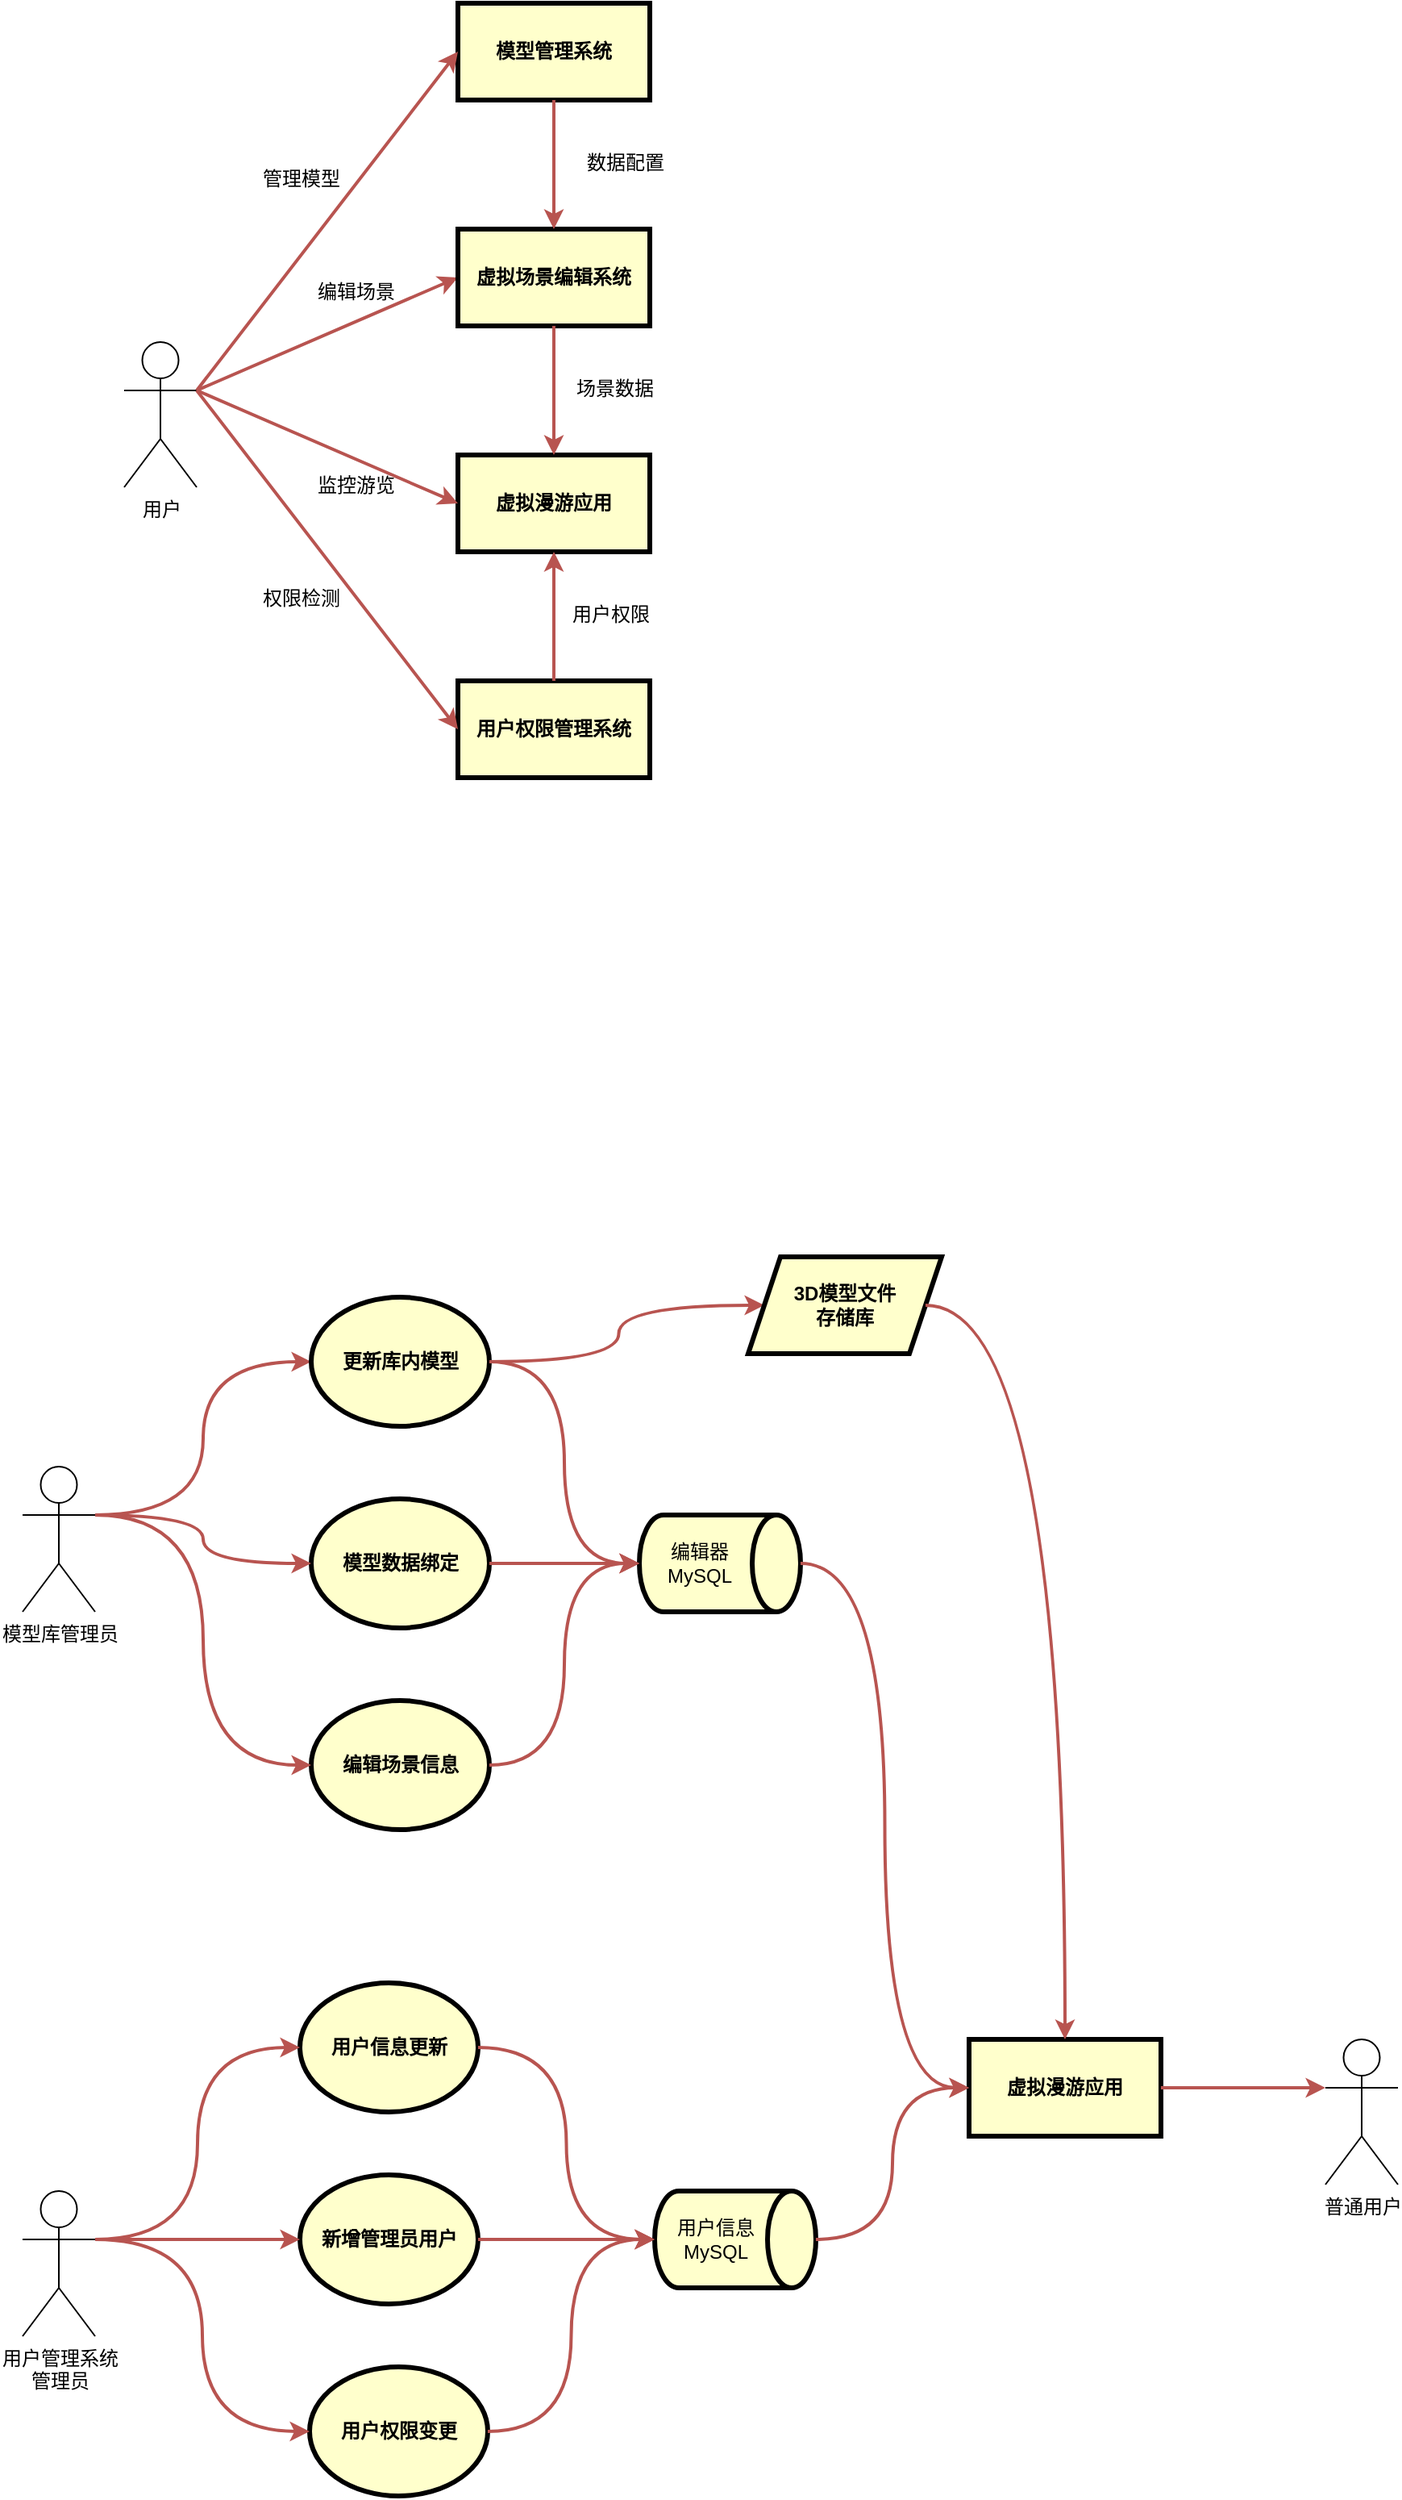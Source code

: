 <mxfile version="22.0.8" type="github">
  <diagram name="Page-1" id="c7558073-3199-34d8-9f00-42111426c3f3">
    <mxGraphModel dx="1687" dy="2107" grid="0" gridSize="10" guides="1" tooltips="1" connect="1" arrows="1" fold="1" page="1" pageScale="1" pageWidth="826" pageHeight="1169" background="none" math="0" shadow="0">
      <root>
        <mxCell id="0" />
        <mxCell id="1" parent="0" />
        <mxCell id="uBJoYxO8X4Ivg8I1XI1R-100" style="rounded=0;orthogonalLoop=1;jettySize=auto;html=1;exitX=1;exitY=0.333;exitDx=0;exitDy=0;entryX=0;entryY=0.5;entryDx=0;entryDy=0;strokeWidth=2;fillColor=#f8cecc;strokeColor=#b85450;exitPerimeter=0;" edge="1" parent="1" source="uBJoYxO8X4Ivg8I1XI1R-101" target="uBJoYxO8X4Ivg8I1XI1R-103">
          <mxGeometry relative="1" as="geometry">
            <mxPoint x="272" y="-321" as="sourcePoint" />
            <mxPoint x="428" y="-591" as="targetPoint" />
          </mxGeometry>
        </mxCell>
        <mxCell id="uBJoYxO8X4Ivg8I1XI1R-101" value="用户&lt;br&gt;" style="shape=umlActor;verticalLabelPosition=bottom;verticalAlign=top;html=1;outlineConnect=0;" vertex="1" parent="1">
          <mxGeometry x="181" y="-541" width="45" height="90" as="geometry" />
        </mxCell>
        <mxCell id="uBJoYxO8X4Ivg8I1XI1R-103" value="虚拟场景编辑系统" style="whiteSpace=wrap;align=center;verticalAlign=middle;fontStyle=1;strokeWidth=3;fillColor=#FFFFCC" vertex="1" parent="1">
          <mxGeometry x="388" y="-611" width="119" height="60" as="geometry" />
        </mxCell>
        <mxCell id="uBJoYxO8X4Ivg8I1XI1R-104" value="虚拟漫游应用" style="whiteSpace=wrap;align=center;verticalAlign=middle;fontStyle=1;strokeWidth=3;fillColor=#FFFFCC" vertex="1" parent="1">
          <mxGeometry x="388" y="-471" width="119" height="60" as="geometry" />
        </mxCell>
        <mxCell id="uBJoYxO8X4Ivg8I1XI1R-105" value="用户权限管理系统" style="whiteSpace=wrap;align=center;verticalAlign=middle;fontStyle=1;strokeWidth=3;fillColor=#FFFFCC" vertex="1" parent="1">
          <mxGeometry x="388" y="-331" width="119" height="60" as="geometry" />
        </mxCell>
        <mxCell id="uBJoYxO8X4Ivg8I1XI1R-106" value="模型管理系统" style="whiteSpace=wrap;align=center;verticalAlign=middle;fontStyle=1;strokeWidth=3;fillColor=#FFFFCC" vertex="1" parent="1">
          <mxGeometry x="388" y="-751" width="119" height="60" as="geometry" />
        </mxCell>
        <mxCell id="uBJoYxO8X4Ivg8I1XI1R-107" style="rounded=0;orthogonalLoop=1;jettySize=auto;html=1;exitX=1;exitY=0.333;exitDx=0;exitDy=0;entryX=0;entryY=0.5;entryDx=0;entryDy=0;strokeWidth=2;fillColor=#f8cecc;strokeColor=#b85450;exitPerimeter=0;" edge="1" parent="1" source="uBJoYxO8X4Ivg8I1XI1R-101" target="uBJoYxO8X4Ivg8I1XI1R-104">
          <mxGeometry relative="1" as="geometry">
            <mxPoint x="287" y="-501" as="sourcePoint" />
            <mxPoint x="398" y="-571" as="targetPoint" />
          </mxGeometry>
        </mxCell>
        <mxCell id="uBJoYxO8X4Ivg8I1XI1R-108" style="rounded=0;orthogonalLoop=1;jettySize=auto;html=1;exitX=1;exitY=0.333;exitDx=0;exitDy=0;entryX=0;entryY=0.5;entryDx=0;entryDy=0;strokeWidth=2;fillColor=#f8cecc;strokeColor=#b85450;exitPerimeter=0;" edge="1" parent="1" source="uBJoYxO8X4Ivg8I1XI1R-101" target="uBJoYxO8X4Ivg8I1XI1R-105">
          <mxGeometry relative="1" as="geometry">
            <mxPoint x="287" y="-501" as="sourcePoint" />
            <mxPoint x="398" y="-431" as="targetPoint" />
          </mxGeometry>
        </mxCell>
        <mxCell id="uBJoYxO8X4Ivg8I1XI1R-109" style="rounded=0;orthogonalLoop=1;jettySize=auto;html=1;exitX=1;exitY=0.333;exitDx=0;exitDy=0;entryX=0;entryY=0.5;entryDx=0;entryDy=0;strokeWidth=2;fillColor=#f8cecc;strokeColor=#b85450;exitPerimeter=0;" edge="1" parent="1" source="uBJoYxO8X4Ivg8I1XI1R-101" target="uBJoYxO8X4Ivg8I1XI1R-106">
          <mxGeometry relative="1" as="geometry">
            <mxPoint x="287" y="-501" as="sourcePoint" />
            <mxPoint x="398" y="-291" as="targetPoint" />
          </mxGeometry>
        </mxCell>
        <mxCell id="uBJoYxO8X4Ivg8I1XI1R-111" style="edgeStyle=orthogonalEdgeStyle;rounded=0;orthogonalLoop=1;jettySize=auto;html=1;exitX=0.5;exitY=1;exitDx=0;exitDy=0;entryX=0.5;entryY=0;entryDx=0;entryDy=0;curved=1;strokeWidth=2;fillColor=#f8cecc;strokeColor=#b85450;" edge="1" parent="1" source="uBJoYxO8X4Ivg8I1XI1R-106" target="uBJoYxO8X4Ivg8I1XI1R-103">
          <mxGeometry relative="1" as="geometry">
            <mxPoint x="287" y="-501" as="sourcePoint" />
            <mxPoint x="398" y="-711" as="targetPoint" />
          </mxGeometry>
        </mxCell>
        <mxCell id="uBJoYxO8X4Ivg8I1XI1R-112" style="edgeStyle=orthogonalEdgeStyle;rounded=0;orthogonalLoop=1;jettySize=auto;html=1;exitX=0.5;exitY=1;exitDx=0;exitDy=0;entryX=0.5;entryY=0;entryDx=0;entryDy=0;curved=1;strokeWidth=2;fillColor=#f8cecc;strokeColor=#b85450;" edge="1" parent="1" source="uBJoYxO8X4Ivg8I1XI1R-103" target="uBJoYxO8X4Ivg8I1XI1R-104">
          <mxGeometry relative="1" as="geometry">
            <mxPoint x="297" y="-491" as="sourcePoint" />
            <mxPoint x="408" y="-701" as="targetPoint" />
          </mxGeometry>
        </mxCell>
        <mxCell id="uBJoYxO8X4Ivg8I1XI1R-113" style="edgeStyle=orthogonalEdgeStyle;rounded=0;orthogonalLoop=1;jettySize=auto;html=1;exitX=0.5;exitY=0;exitDx=0;exitDy=0;entryX=0.5;entryY=1;entryDx=0;entryDy=0;curved=1;strokeWidth=2;fillColor=#f8cecc;strokeColor=#b85450;" edge="1" parent="1" source="uBJoYxO8X4Ivg8I1XI1R-105" target="uBJoYxO8X4Ivg8I1XI1R-104">
          <mxGeometry relative="1" as="geometry">
            <mxPoint x="307" y="-481" as="sourcePoint" />
            <mxPoint x="418" y="-691" as="targetPoint" />
          </mxGeometry>
        </mxCell>
        <mxCell id="uBJoYxO8X4Ivg8I1XI1R-114" value="用户权限" style="text;spacingTop=-5;align=center" vertex="1" parent="1">
          <mxGeometry x="468.0" y="-381" width="30" height="20" as="geometry" />
        </mxCell>
        <mxCell id="uBJoYxO8X4Ivg8I1XI1R-116" value="场景数据" style="text;spacingTop=-5;align=center" vertex="1" parent="1">
          <mxGeometry x="470.5" y="-521" width="30" height="20" as="geometry" />
        </mxCell>
        <mxCell id="uBJoYxO8X4Ivg8I1XI1R-117" value="数据配置" style="text;spacingTop=-5;align=center" vertex="1" parent="1">
          <mxGeometry x="477.0" y="-661" width="30" height="20" as="geometry" />
        </mxCell>
        <mxCell id="uBJoYxO8X4Ivg8I1XI1R-118" value="管理模型" style="text;spacingTop=-5;align=center" vertex="1" parent="1">
          <mxGeometry x="276.0" y="-651" width="30" height="20" as="geometry" />
        </mxCell>
        <mxCell id="uBJoYxO8X4Ivg8I1XI1R-119" value="编辑场景" style="text;spacingTop=-5;align=center" vertex="1" parent="1">
          <mxGeometry x="310.0" y="-581" width="30" height="20" as="geometry" />
        </mxCell>
        <mxCell id="uBJoYxO8X4Ivg8I1XI1R-120" value="监控游览" style="text;spacingTop=-5;align=center" vertex="1" parent="1">
          <mxGeometry x="310.0" y="-461" width="30" height="20" as="geometry" />
        </mxCell>
        <mxCell id="uBJoYxO8X4Ivg8I1XI1R-121" value="权限检测" style="text;spacingTop=-5;align=center" vertex="1" parent="1">
          <mxGeometry x="276.0" y="-391" width="30" height="20" as="geometry" />
        </mxCell>
        <mxCell id="uBJoYxO8X4Ivg8I1XI1R-148" value="模型库管理员" style="shape=umlActor;verticalLabelPosition=bottom;verticalAlign=top;html=1;outlineConnect=0;" vertex="1" parent="1">
          <mxGeometry x="118" y="156" width="45" height="90" as="geometry" />
        </mxCell>
        <mxCell id="uBJoYxO8X4Ivg8I1XI1R-149" style="edgeStyle=orthogonalEdgeStyle;rounded=0;orthogonalLoop=1;jettySize=auto;html=1;exitX=1;exitY=0.333;exitDx=0;exitDy=0;entryX=0;entryY=0.5;entryDx=0;entryDy=0;strokeWidth=2;fillColor=#f8cecc;strokeColor=#b85450;exitPerimeter=0;curved=1;" edge="1" parent="1" source="uBJoYxO8X4Ivg8I1XI1R-148" target="uBJoYxO8X4Ivg8I1XI1R-152">
          <mxGeometry relative="1" as="geometry">
            <mxPoint x="301" y="187" as="sourcePoint" />
            <mxPoint x="305" y="115.0" as="targetPoint" />
          </mxGeometry>
        </mxCell>
        <mxCell id="uBJoYxO8X4Ivg8I1XI1R-152" value="更新库内模型" style="ellipse;whiteSpace=wrap;html=1;fillColor=#FFFFCC;fontStyle=1;strokeWidth=3;" vertex="1" parent="1">
          <mxGeometry x="297" y="51" width="110.5" height="80" as="geometry" />
        </mxCell>
        <mxCell id="uBJoYxO8X4Ivg8I1XI1R-154" value="编辑场景信息" style="ellipse;whiteSpace=wrap;html=1;fillColor=#FFFFCC;fontStyle=1;strokeWidth=3;" vertex="1" parent="1">
          <mxGeometry x="297" y="301" width="110.5" height="80" as="geometry" />
        </mxCell>
        <mxCell id="uBJoYxO8X4Ivg8I1XI1R-156" style="edgeStyle=orthogonalEdgeStyle;rounded=0;orthogonalLoop=1;jettySize=auto;html=1;exitX=1;exitY=0.333;exitDx=0;exitDy=0;entryX=0;entryY=0.5;entryDx=0;entryDy=0;strokeWidth=2;fillColor=#f8cecc;strokeColor=#b85450;exitPerimeter=0;curved=1;" edge="1" parent="1" source="uBJoYxO8X4Ivg8I1XI1R-148" target="uBJoYxO8X4Ivg8I1XI1R-154">
          <mxGeometry relative="1" as="geometry">
            <mxPoint x="169" y="206" as="sourcePoint" />
            <mxPoint x="316" y="92" as="targetPoint" />
          </mxGeometry>
        </mxCell>
        <mxCell id="uBJoYxO8X4Ivg8I1XI1R-157" value="模型数据绑定" style="ellipse;whiteSpace=wrap;html=1;fillColor=#FFFFCC;fontStyle=1;strokeWidth=3;" vertex="1" parent="1">
          <mxGeometry x="297" y="176" width="110.5" height="80" as="geometry" />
        </mxCell>
        <mxCell id="uBJoYxO8X4Ivg8I1XI1R-158" style="edgeStyle=orthogonalEdgeStyle;rounded=0;orthogonalLoop=1;jettySize=auto;html=1;exitX=1;exitY=0.333;exitDx=0;exitDy=0;entryX=0;entryY=0.5;entryDx=0;entryDy=0;strokeWidth=2;fillColor=#f8cecc;strokeColor=#b85450;exitPerimeter=0;curved=1;" edge="1" parent="1" source="uBJoYxO8X4Ivg8I1XI1R-148" target="uBJoYxO8X4Ivg8I1XI1R-157">
          <mxGeometry relative="1" as="geometry">
            <mxPoint x="169" y="206" as="sourcePoint" />
            <mxPoint x="310" y="216" as="targetPoint" />
          </mxGeometry>
        </mxCell>
        <mxCell id="uBJoYxO8X4Ivg8I1XI1R-159" style="edgeStyle=orthogonalEdgeStyle;rounded=0;orthogonalLoop=1;jettySize=auto;html=1;exitX=1;exitY=0.5;exitDx=0;exitDy=0;strokeWidth=2;fillColor=#f8cecc;strokeColor=#b85450;curved=1;entryX=0;entryY=0.5;entryDx=0;entryDy=0;" edge="1" parent="1" source="uBJoYxO8X4Ivg8I1XI1R-152" target="uBJoYxO8X4Ivg8I1XI1R-161">
          <mxGeometry relative="1" as="geometry">
            <mxPoint x="169" y="206" as="sourcePoint" />
            <mxPoint x="536" y="150" as="targetPoint" />
          </mxGeometry>
        </mxCell>
        <mxCell id="uBJoYxO8X4Ivg8I1XI1R-161" value="3D模型文件&lt;br&gt;存储库" style="shape=parallelogram;perimeter=parallelogramPerimeter;whiteSpace=wrap;html=1;fixedSize=1;fillColor=#FFFFCC;fontStyle=1;strokeWidth=3;" vertex="1" parent="1">
          <mxGeometry x="568" y="26" width="120" height="60" as="geometry" />
        </mxCell>
        <mxCell id="uBJoYxO8X4Ivg8I1XI1R-166" value="编辑器&lt;br&gt;MySQL" style="shape=cylinder3;whiteSpace=wrap;html=1;boundedLbl=1;backgroundOutline=1;size=15;direction=south;strokeWidth=3;fillColor=#FFFFCC;" vertex="1" parent="1">
          <mxGeometry x="500.5" y="186" width="100" height="60" as="geometry" />
        </mxCell>
        <mxCell id="uBJoYxO8X4Ivg8I1XI1R-167" style="edgeStyle=orthogonalEdgeStyle;rounded=0;orthogonalLoop=1;jettySize=auto;html=1;exitX=1;exitY=0.5;exitDx=0;exitDy=0;strokeWidth=2;fillColor=#f8cecc;strokeColor=#b85450;curved=1;entryX=0.5;entryY=1;entryDx=0;entryDy=0;entryPerimeter=0;" edge="1" parent="1" source="uBJoYxO8X4Ivg8I1XI1R-152" target="uBJoYxO8X4Ivg8I1XI1R-166">
          <mxGeometry relative="1" as="geometry">
            <mxPoint x="418" y="101" as="sourcePoint" />
            <mxPoint x="555" y="62" as="targetPoint" />
          </mxGeometry>
        </mxCell>
        <mxCell id="uBJoYxO8X4Ivg8I1XI1R-168" style="edgeStyle=orthogonalEdgeStyle;rounded=0;orthogonalLoop=1;jettySize=auto;html=1;exitX=1;exitY=0.5;exitDx=0;exitDy=0;strokeWidth=2;fillColor=#f8cecc;strokeColor=#b85450;curved=1;entryX=0.5;entryY=1;entryDx=0;entryDy=0;entryPerimeter=0;" edge="1" parent="1" source="uBJoYxO8X4Ivg8I1XI1R-157" target="uBJoYxO8X4Ivg8I1XI1R-166">
          <mxGeometry relative="1" as="geometry">
            <mxPoint x="418" y="101" as="sourcePoint" />
            <mxPoint x="532" y="259" as="targetPoint" />
          </mxGeometry>
        </mxCell>
        <mxCell id="uBJoYxO8X4Ivg8I1XI1R-169" style="edgeStyle=orthogonalEdgeStyle;rounded=0;orthogonalLoop=1;jettySize=auto;html=1;exitX=1;exitY=0.5;exitDx=0;exitDy=0;strokeWidth=2;fillColor=#f8cecc;strokeColor=#b85450;curved=1;entryX=0.5;entryY=1;entryDx=0;entryDy=0;entryPerimeter=0;" edge="1" parent="1" source="uBJoYxO8X4Ivg8I1XI1R-154" target="uBJoYxO8X4Ivg8I1XI1R-166">
          <mxGeometry relative="1" as="geometry">
            <mxPoint x="418" y="226" as="sourcePoint" />
            <mxPoint x="532" y="259" as="targetPoint" />
          </mxGeometry>
        </mxCell>
        <mxCell id="uBJoYxO8X4Ivg8I1XI1R-170" value="用户管理系统&lt;br&gt;管理员" style="shape=umlActor;verticalLabelPosition=bottom;verticalAlign=top;html=1;outlineConnect=0;" vertex="1" parent="1">
          <mxGeometry x="118" y="605" width="45" height="90" as="geometry" />
        </mxCell>
        <mxCell id="uBJoYxO8X4Ivg8I1XI1R-171" value="虚拟漫游应用" style="whiteSpace=wrap;align=center;verticalAlign=middle;fontStyle=1;strokeWidth=3;fillColor=#FFFFCC" vertex="1" parent="1">
          <mxGeometry x="705" y="511" width="119" height="60" as="geometry" />
        </mxCell>
        <mxCell id="uBJoYxO8X4Ivg8I1XI1R-172" value="普通用户" style="shape=umlActor;verticalLabelPosition=bottom;verticalAlign=top;html=1;outlineConnect=0;" vertex="1" parent="1">
          <mxGeometry x="926" y="511" width="45" height="90" as="geometry" />
        </mxCell>
        <mxCell id="uBJoYxO8X4Ivg8I1XI1R-173" style="edgeStyle=orthogonalEdgeStyle;rounded=0;orthogonalLoop=1;jettySize=auto;html=1;exitX=1;exitY=0.5;exitDx=0;exitDy=0;strokeWidth=2;fillColor=#f8cecc;strokeColor=#b85450;curved=1;entryX=0;entryY=0.333;entryDx=0;entryDy=0;entryPerimeter=0;" edge="1" parent="1" source="uBJoYxO8X4Ivg8I1XI1R-171" target="uBJoYxO8X4Ivg8I1XI1R-172">
          <mxGeometry relative="1" as="geometry">
            <mxPoint x="775" y="333" as="sourcePoint" />
            <mxPoint x="912" y="480" as="targetPoint" />
          </mxGeometry>
        </mxCell>
        <mxCell id="uBJoYxO8X4Ivg8I1XI1R-177" style="edgeStyle=orthogonalEdgeStyle;rounded=0;orthogonalLoop=1;jettySize=auto;html=1;exitX=1;exitY=0.5;exitDx=0;exitDy=0;strokeWidth=2;fillColor=#f8cecc;strokeColor=#b85450;curved=1;entryX=0.5;entryY=0;entryDx=0;entryDy=0;" edge="1" parent="1" source="uBJoYxO8X4Ivg8I1XI1R-161" target="uBJoYxO8X4Ivg8I1XI1R-171">
          <mxGeometry relative="1" as="geometry">
            <mxPoint x="418" y="101" as="sourcePoint" />
            <mxPoint x="555" y="62" as="targetPoint" />
          </mxGeometry>
        </mxCell>
        <mxCell id="uBJoYxO8X4Ivg8I1XI1R-178" style="edgeStyle=orthogonalEdgeStyle;rounded=0;orthogonalLoop=1;jettySize=auto;html=1;exitX=0.5;exitY=0;exitDx=0;exitDy=0;strokeWidth=2;fillColor=#f8cecc;strokeColor=#b85450;curved=1;entryX=0;entryY=0.5;entryDx=0;entryDy=0;exitPerimeter=0;" edge="1" parent="1" source="uBJoYxO8X4Ivg8I1XI1R-166" target="uBJoYxO8X4Ivg8I1XI1R-171">
          <mxGeometry relative="1" as="geometry">
            <mxPoint x="655" y="62" as="sourcePoint" />
            <mxPoint x="883" y="508" as="targetPoint" />
          </mxGeometry>
        </mxCell>
        <mxCell id="uBJoYxO8X4Ivg8I1XI1R-179" value="用户信息更新" style="ellipse;whiteSpace=wrap;html=1;fillColor=#FFFFCC;fontStyle=1;strokeWidth=3;" vertex="1" parent="1">
          <mxGeometry x="290" y="476" width="110.5" height="80" as="geometry" />
        </mxCell>
        <mxCell id="uBJoYxO8X4Ivg8I1XI1R-180" style="edgeStyle=orthogonalEdgeStyle;rounded=0;orthogonalLoop=1;jettySize=auto;html=1;exitX=1;exitY=0.333;exitDx=0;exitDy=0;entryX=0;entryY=0.5;entryDx=0;entryDy=0;strokeWidth=2;fillColor=#f8cecc;strokeColor=#b85450;exitPerimeter=0;curved=1;" edge="1" parent="1" source="uBJoYxO8X4Ivg8I1XI1R-170" target="uBJoYxO8X4Ivg8I1XI1R-179">
          <mxGeometry relative="1" as="geometry">
            <mxPoint x="166" y="240" as="sourcePoint" />
            <mxPoint x="300" y="395" as="targetPoint" />
          </mxGeometry>
        </mxCell>
        <mxCell id="uBJoYxO8X4Ivg8I1XI1R-181" value="新增管理员用户" style="ellipse;whiteSpace=wrap;html=1;fillColor=#FFFFCC;fontStyle=1;strokeWidth=3;" vertex="1" parent="1">
          <mxGeometry x="290" y="595" width="110.5" height="80" as="geometry" />
        </mxCell>
        <mxCell id="uBJoYxO8X4Ivg8I1XI1R-182" style="edgeStyle=orthogonalEdgeStyle;rounded=0;orthogonalLoop=1;jettySize=auto;html=1;exitX=1;exitY=0.333;exitDx=0;exitDy=0;entryX=0;entryY=0.5;entryDx=0;entryDy=0;strokeWidth=2;fillColor=#f8cecc;strokeColor=#b85450;exitPerimeter=0;curved=1;" edge="1" parent="1" source="uBJoYxO8X4Ivg8I1XI1R-170" target="uBJoYxO8X4Ivg8I1XI1R-181">
          <mxGeometry relative="1" as="geometry">
            <mxPoint x="166" y="658" as="sourcePoint" />
            <mxPoint x="300" y="561" as="targetPoint" />
          </mxGeometry>
        </mxCell>
        <mxCell id="uBJoYxO8X4Ivg8I1XI1R-183" value="用户权限变更" style="ellipse;whiteSpace=wrap;html=1;fillColor=#FFFFCC;fontStyle=1;strokeWidth=3;" vertex="1" parent="1">
          <mxGeometry x="296" y="714" width="110.5" height="80" as="geometry" />
        </mxCell>
        <mxCell id="uBJoYxO8X4Ivg8I1XI1R-184" style="edgeStyle=orthogonalEdgeStyle;rounded=0;orthogonalLoop=1;jettySize=auto;html=1;exitX=1;exitY=0.333;exitDx=0;exitDy=0;entryX=0;entryY=0.5;entryDx=0;entryDy=0;strokeWidth=2;fillColor=#f8cecc;strokeColor=#b85450;exitPerimeter=0;curved=1;" edge="1" parent="1" source="uBJoYxO8X4Ivg8I1XI1R-170" target="uBJoYxO8X4Ivg8I1XI1R-183">
          <mxGeometry relative="1" as="geometry">
            <mxPoint x="166" y="658" as="sourcePoint" />
            <mxPoint x="300" y="709" as="targetPoint" />
          </mxGeometry>
        </mxCell>
        <mxCell id="uBJoYxO8X4Ivg8I1XI1R-185" style="edgeStyle=orthogonalEdgeStyle;rounded=0;orthogonalLoop=1;jettySize=auto;html=1;exitX=1;exitY=0.5;exitDx=0;exitDy=0;strokeWidth=2;fillColor=#f8cecc;strokeColor=#b85450;curved=1;entryX=0.5;entryY=1;entryDx=0;entryDy=0;entryPerimeter=0;" edge="1" parent="1" source="uBJoYxO8X4Ivg8I1XI1R-179" target="uBJoYxO8X4Ivg8I1XI1R-186">
          <mxGeometry relative="1" as="geometry">
            <mxPoint x="604" y="270" as="sourcePoint" />
            <mxPoint x="708" y="595" as="targetPoint" />
          </mxGeometry>
        </mxCell>
        <mxCell id="uBJoYxO8X4Ivg8I1XI1R-186" value="用户信息&lt;br&gt;MySQL" style="shape=cylinder3;whiteSpace=wrap;html=1;boundedLbl=1;backgroundOutline=1;size=15;direction=south;strokeWidth=3;fillColor=#FFFFCC;" vertex="1" parent="1">
          <mxGeometry x="510" y="605" width="100" height="60" as="geometry" />
        </mxCell>
        <mxCell id="uBJoYxO8X4Ivg8I1XI1R-187" style="edgeStyle=orthogonalEdgeStyle;rounded=0;orthogonalLoop=1;jettySize=auto;html=1;exitX=1;exitY=0.5;exitDx=0;exitDy=0;strokeWidth=2;fillColor=#f8cecc;strokeColor=#b85450;curved=1;entryX=0.5;entryY=1;entryDx=0;entryDy=0;entryPerimeter=0;" edge="1" parent="1" source="uBJoYxO8X4Ivg8I1XI1R-181" target="uBJoYxO8X4Ivg8I1XI1R-186">
          <mxGeometry relative="1" as="geometry">
            <mxPoint x="411" y="561" as="sourcePoint" />
            <mxPoint x="501" y="645" as="targetPoint" />
          </mxGeometry>
        </mxCell>
        <mxCell id="uBJoYxO8X4Ivg8I1XI1R-188" style="edgeStyle=orthogonalEdgeStyle;rounded=0;orthogonalLoop=1;jettySize=auto;html=1;exitX=1;exitY=0.5;exitDx=0;exitDy=0;strokeWidth=2;fillColor=#f8cecc;strokeColor=#b85450;curved=1;entryX=0.5;entryY=1;entryDx=0;entryDy=0;entryPerimeter=0;" edge="1" parent="1" source="uBJoYxO8X4Ivg8I1XI1R-183" target="uBJoYxO8X4Ivg8I1XI1R-186">
          <mxGeometry relative="1" as="geometry">
            <mxPoint x="411" y="709" as="sourcePoint" />
            <mxPoint x="501" y="645" as="targetPoint" />
          </mxGeometry>
        </mxCell>
        <mxCell id="uBJoYxO8X4Ivg8I1XI1R-189" style="edgeStyle=orthogonalEdgeStyle;rounded=0;orthogonalLoop=1;jettySize=auto;html=1;exitX=0.5;exitY=0;exitDx=0;exitDy=0;strokeWidth=2;fillColor=#f8cecc;strokeColor=#b85450;curved=1;entryX=0;entryY=0.5;entryDx=0;entryDy=0;exitPerimeter=0;" edge="1" parent="1" source="uBJoYxO8X4Ivg8I1XI1R-186" target="uBJoYxO8X4Ivg8I1XI1R-171">
          <mxGeometry relative="1" as="geometry">
            <mxPoint x="418" y="813" as="sourcePoint" />
            <mxPoint x="508" y="601" as="targetPoint" />
          </mxGeometry>
        </mxCell>
      </root>
    </mxGraphModel>
  </diagram>
</mxfile>

